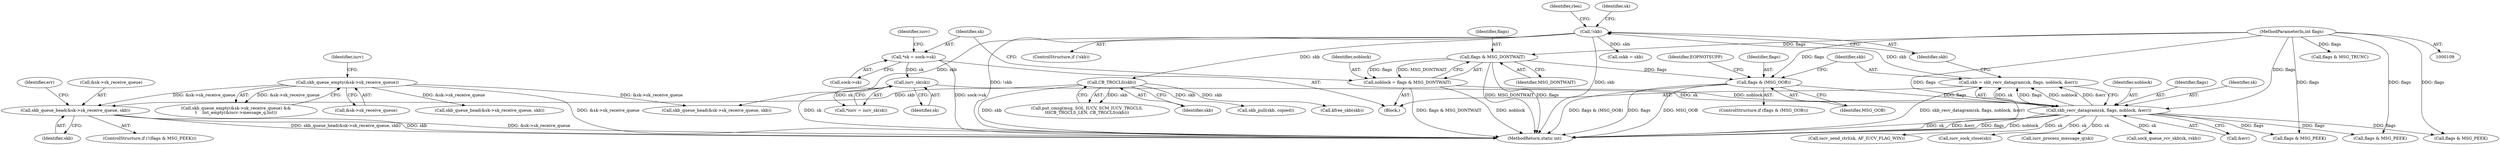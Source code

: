 digraph "0_linux_a5598bd9c087dc0efc250a5221e5d0e6f584ee88@pointer" {
"1000285" [label="(Call,skb_queue_head(&sk->sk_receive_queue, skb))"];
"1000161" [label="(Call,skb_queue_empty(&sk->sk_receive_queue))"];
"1000275" [label="(Call,CB_TRGCLS(skb))"];
"1000191" [label="(Call,!skb)"];
"1000182" [label="(Call,skb = skb_recv_datagram(sk, flags, noblock, &err))"];
"1000184" [label="(Call,skb_recv_datagram(sk, flags, noblock, &err))"];
"1000131" [label="(Call,iucv_sk(sk))"];
"1000123" [label="(Call,*sk = sock->sk)"];
"1000176" [label="(Call,flags & (MSG_OOB))"];
"1000119" [label="(Call,flags & MSG_DONTWAIT)"];
"1000114" [label="(MethodParameterIn,int flags)"];
"1000117" [label="(Call,noblock = flags & MSG_DONTWAIT)"];
"1000424" [label="(Call,iucv_send_ctrl(sk, AF_IUCV_FLAG_WIN))"];
"1000175" [label="(ControlStructure,if (flags & (MSG_OOB)))"];
"1000321" [label="(Call,kfree_skb(skb))"];
"1000162" [label="(Call,&sk->sk_receive_queue)"];
"1000117" [label="(Call,noblock = flags & MSG_DONTWAIT)"];
"1000205" [label="(Identifier,rlen)"];
"1000282" [label="(Call,flags & MSG_PEEK)"];
"1000119" [label="(Call,flags & MSG_DONTWAIT)"];
"1000183" [label="(Identifier,skb)"];
"1000314" [label="(Call,skb_queue_head(&sk->sk_receive_queue, skb))"];
"1000452" [label="(Call,flags & MSG_TRUNC)"];
"1000235" [label="(Call,flags & MSG_PEEK)"];
"1000348" [label="(Call,iucv_sock_close(sk))"];
"1000115" [label="(Block,)"];
"1000123" [label="(Call,*sk = sock->sk)"];
"1000118" [label="(Identifier,noblock)"];
"1000186" [label="(Identifier,flags)"];
"1000170" [label="(Identifier,iucv)"];
"1000161" [label="(Call,skb_queue_empty(&sk->sk_receive_queue))"];
"1000129" [label="(Call,*iucv = iucv_sk(sk))"];
"1000176" [label="(Call,flags & (MSG_OOB))"];
"1000270" [label="(Call,put_cmsg(msg, SOL_IUCV, SCM_IUCV_TRGCLS,\n\t\t\tCB_TRGCLS_LEN, CB_TRGCLS(skb)))"];
"1000177" [label="(Identifier,flags)"];
"1000192" [label="(Identifier,skb)"];
"1000160" [label="(Call,skb_queue_empty(&sk->sk_receive_queue) &&\n\t    list_empty(&iucv->message_q.list))"];
"1000275" [label="(Call,CB_TRGCLS(skb))"];
"1000280" [label="(ControlStructure,if (!(flags & MSG_PEEK)))"];
"1000185" [label="(Identifier,sk)"];
"1000290" [label="(Identifier,skb)"];
"1000131" [label="(Call,iucv_sk(sk))"];
"1000221" [label="(Call,cskb = skb)"];
"1000197" [label="(Identifier,sk)"];
"1000407" [label="(Call,iucv_process_message_q(sk))"];
"1000184" [label="(Call,skb_recv_datagram(sk, flags, noblock, &err))"];
"1000276" [label="(Identifier,skb)"];
"1000371" [label="(Call,sock_queue_rcv_skb(sk, rskb))"];
"1000187" [label="(Identifier,noblock)"];
"1000292" [label="(Identifier,err)"];
"1000238" [label="(Call,skb_queue_head(&sk->sk_receive_queue, skb))"];
"1000178" [label="(Identifier,MSG_OOB)"];
"1000132" [label="(Identifier,sk)"];
"1000125" [label="(Call,sock->sk)"];
"1000306" [label="(Call,skb_pull(skb, copied))"];
"1000120" [label="(Identifier,flags)"];
"1000285" [label="(Call,skb_queue_head(&sk->sk_receive_queue, skb))"];
"1000295" [label="(Call,flags & MSG_PEEK)"];
"1000191" [label="(Call,!skb)"];
"1000114" [label="(MethodParameterIn,int flags)"];
"1000286" [label="(Call,&sk->sk_receive_queue)"];
"1000460" [label="(MethodReturn,static int)"];
"1000188" [label="(Call,&err)"];
"1000130" [label="(Identifier,iucv)"];
"1000181" [label="(Identifier,EOPNOTSUPP)"];
"1000121" [label="(Identifier,MSG_DONTWAIT)"];
"1000182" [label="(Call,skb = skb_recv_datagram(sk, flags, noblock, &err))"];
"1000190" [label="(ControlStructure,if (!skb))"];
"1000124" [label="(Identifier,sk)"];
"1000285" -> "1000280"  [label="AST: "];
"1000285" -> "1000290"  [label="CFG: "];
"1000286" -> "1000285"  [label="AST: "];
"1000290" -> "1000285"  [label="AST: "];
"1000292" -> "1000285"  [label="CFG: "];
"1000285" -> "1000460"  [label="DDG: &sk->sk_receive_queue"];
"1000285" -> "1000460"  [label="DDG: skb_queue_head(&sk->sk_receive_queue, skb)"];
"1000285" -> "1000460"  [label="DDG: skb"];
"1000161" -> "1000285"  [label="DDG: &sk->sk_receive_queue"];
"1000275" -> "1000285"  [label="DDG: skb"];
"1000161" -> "1000160"  [label="AST: "];
"1000161" -> "1000162"  [label="CFG: "];
"1000162" -> "1000161"  [label="AST: "];
"1000170" -> "1000161"  [label="CFG: "];
"1000160" -> "1000161"  [label="CFG: "];
"1000161" -> "1000460"  [label="DDG: &sk->sk_receive_queue"];
"1000161" -> "1000160"  [label="DDG: &sk->sk_receive_queue"];
"1000161" -> "1000238"  [label="DDG: &sk->sk_receive_queue"];
"1000161" -> "1000314"  [label="DDG: &sk->sk_receive_queue"];
"1000275" -> "1000270"  [label="AST: "];
"1000275" -> "1000276"  [label="CFG: "];
"1000276" -> "1000275"  [label="AST: "];
"1000270" -> "1000275"  [label="CFG: "];
"1000275" -> "1000460"  [label="DDG: skb"];
"1000275" -> "1000270"  [label="DDG: skb"];
"1000191" -> "1000275"  [label="DDG: skb"];
"1000275" -> "1000306"  [label="DDG: skb"];
"1000275" -> "1000321"  [label="DDG: skb"];
"1000191" -> "1000190"  [label="AST: "];
"1000191" -> "1000192"  [label="CFG: "];
"1000192" -> "1000191"  [label="AST: "];
"1000197" -> "1000191"  [label="CFG: "];
"1000205" -> "1000191"  [label="CFG: "];
"1000191" -> "1000460"  [label="DDG: !skb"];
"1000191" -> "1000460"  [label="DDG: skb"];
"1000182" -> "1000191"  [label="DDG: skb"];
"1000191" -> "1000221"  [label="DDG: skb"];
"1000191" -> "1000238"  [label="DDG: skb"];
"1000182" -> "1000115"  [label="AST: "];
"1000182" -> "1000184"  [label="CFG: "];
"1000183" -> "1000182"  [label="AST: "];
"1000184" -> "1000182"  [label="AST: "];
"1000192" -> "1000182"  [label="CFG: "];
"1000182" -> "1000460"  [label="DDG: skb_recv_datagram(sk, flags, noblock, &err)"];
"1000184" -> "1000182"  [label="DDG: sk"];
"1000184" -> "1000182"  [label="DDG: flags"];
"1000184" -> "1000182"  [label="DDG: noblock"];
"1000184" -> "1000182"  [label="DDG: &err"];
"1000184" -> "1000188"  [label="CFG: "];
"1000185" -> "1000184"  [label="AST: "];
"1000186" -> "1000184"  [label="AST: "];
"1000187" -> "1000184"  [label="AST: "];
"1000188" -> "1000184"  [label="AST: "];
"1000184" -> "1000460"  [label="DDG: &err"];
"1000184" -> "1000460"  [label="DDG: flags"];
"1000184" -> "1000460"  [label="DDG: noblock"];
"1000184" -> "1000460"  [label="DDG: sk"];
"1000131" -> "1000184"  [label="DDG: sk"];
"1000176" -> "1000184"  [label="DDG: flags"];
"1000114" -> "1000184"  [label="DDG: flags"];
"1000117" -> "1000184"  [label="DDG: noblock"];
"1000184" -> "1000235"  [label="DDG: flags"];
"1000184" -> "1000282"  [label="DDG: flags"];
"1000184" -> "1000295"  [label="DDG: flags"];
"1000184" -> "1000348"  [label="DDG: sk"];
"1000184" -> "1000371"  [label="DDG: sk"];
"1000184" -> "1000407"  [label="DDG: sk"];
"1000184" -> "1000424"  [label="DDG: sk"];
"1000131" -> "1000129"  [label="AST: "];
"1000131" -> "1000132"  [label="CFG: "];
"1000132" -> "1000131"  [label="AST: "];
"1000129" -> "1000131"  [label="CFG: "];
"1000131" -> "1000460"  [label="DDG: sk"];
"1000131" -> "1000129"  [label="DDG: sk"];
"1000123" -> "1000131"  [label="DDG: sk"];
"1000123" -> "1000115"  [label="AST: "];
"1000123" -> "1000125"  [label="CFG: "];
"1000124" -> "1000123"  [label="AST: "];
"1000125" -> "1000123"  [label="AST: "];
"1000130" -> "1000123"  [label="CFG: "];
"1000123" -> "1000460"  [label="DDG: sock->sk"];
"1000176" -> "1000175"  [label="AST: "];
"1000176" -> "1000178"  [label="CFG: "];
"1000177" -> "1000176"  [label="AST: "];
"1000178" -> "1000176"  [label="AST: "];
"1000181" -> "1000176"  [label="CFG: "];
"1000183" -> "1000176"  [label="CFG: "];
"1000176" -> "1000460"  [label="DDG: MSG_OOB"];
"1000176" -> "1000460"  [label="DDG: flags & (MSG_OOB)"];
"1000176" -> "1000460"  [label="DDG: flags"];
"1000119" -> "1000176"  [label="DDG: flags"];
"1000114" -> "1000176"  [label="DDG: flags"];
"1000119" -> "1000117"  [label="AST: "];
"1000119" -> "1000121"  [label="CFG: "];
"1000120" -> "1000119"  [label="AST: "];
"1000121" -> "1000119"  [label="AST: "];
"1000117" -> "1000119"  [label="CFG: "];
"1000119" -> "1000460"  [label="DDG: MSG_DONTWAIT"];
"1000119" -> "1000460"  [label="DDG: flags"];
"1000119" -> "1000117"  [label="DDG: flags"];
"1000119" -> "1000117"  [label="DDG: MSG_DONTWAIT"];
"1000114" -> "1000119"  [label="DDG: flags"];
"1000114" -> "1000109"  [label="AST: "];
"1000114" -> "1000460"  [label="DDG: flags"];
"1000114" -> "1000235"  [label="DDG: flags"];
"1000114" -> "1000282"  [label="DDG: flags"];
"1000114" -> "1000295"  [label="DDG: flags"];
"1000114" -> "1000452"  [label="DDG: flags"];
"1000117" -> "1000115"  [label="AST: "];
"1000118" -> "1000117"  [label="AST: "];
"1000124" -> "1000117"  [label="CFG: "];
"1000117" -> "1000460"  [label="DDG: noblock"];
"1000117" -> "1000460"  [label="DDG: flags & MSG_DONTWAIT"];
}
